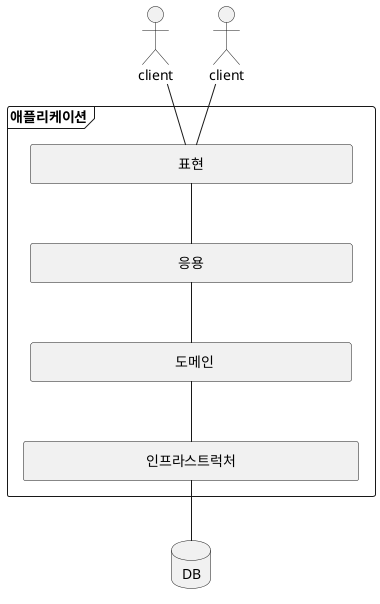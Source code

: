 @startuml

actor client as a
actor client as b

frame 애플리케이션 {
    rectangle "                                      표현                                      " as c
    rectangle "                                      응용                                      " as d
    rectangle "                                     도메인                                   " as e
    rectangle "                               인프라스트럭처                               " as f
}

database DB as g

a -down- c
b -down- c
c -down- d
d -down- e
e -down- f
f -down- g

@enduml